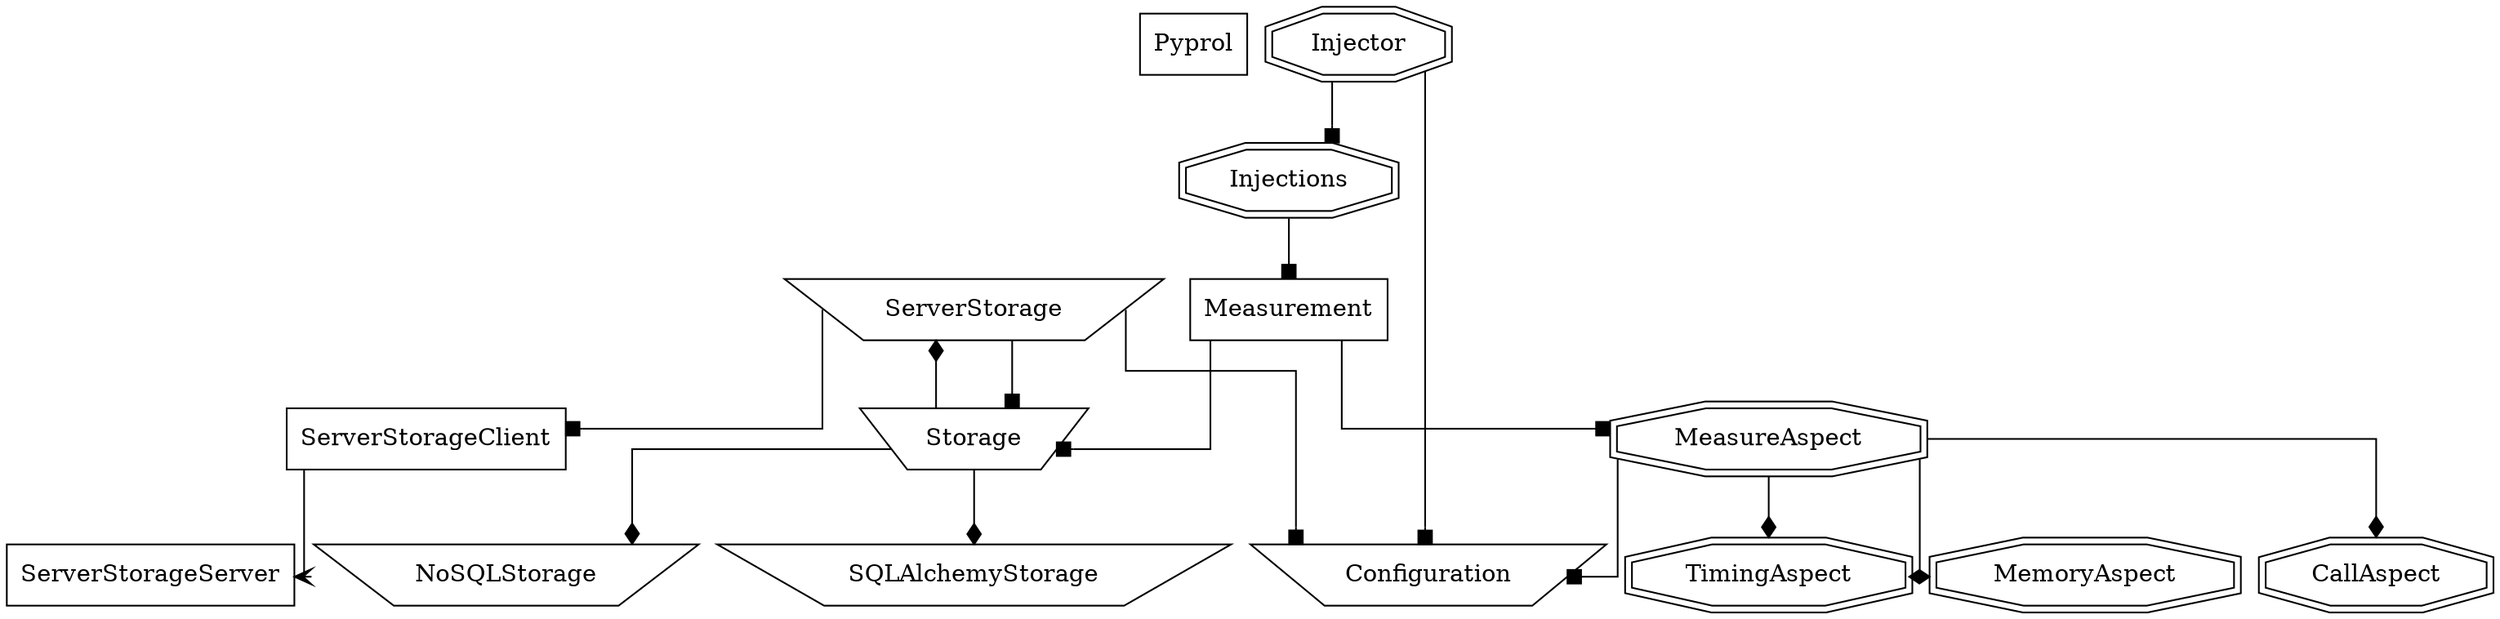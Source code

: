 digraph {
  size="300";
  splines=ortho;
  fontname="Source Code Pro";
  fontsize=9.0;
  nodesep=0.15;
  normalize=true;

  // Actor
  node [shape=box]
  Pyprol;
  ServerStorageClient;
  ServerStorageServer;
  Measurement;

  // Data
  node [shape=invtrapezium];
  Storage;
  ServerStorage;
  SQLAlchemyStorage;
  NoSQLStorage;
  Configuration

  // Multi instances
  node [shape=doubleoctagon];
  Injections;
  MeasureAspect;

  // Use Relations
  edge [arrowhead=box];
  Injector -> Injections;
  Injector -> Configuration;
  Injections -> Measurement;
  ServerStorage -> Storage;
  ServerStorage -> Configuration;
  ServerStorage -> ServerStorageClient;
  Measurement -> Storage;
  Measurement -> MeasureAspect;
  MeasureAspect -> Configuration

  // Instance Relation
  edge [arrowhead=diamond];
  Storage -> ServerStorage;
  Storage -> SQLAlchemyStorage;
  Storage -> NoSQLStorage;

  MeasureAspect -> TimingAspect;
  MeasureAspect -> MemoryAspect;
  MeasureAspect -> CallAspect

  // Send Relation
  edge [arrowhead=vee, arrowtail=vee];
  ServerStorageClient -> ServerStorageServer;
}
